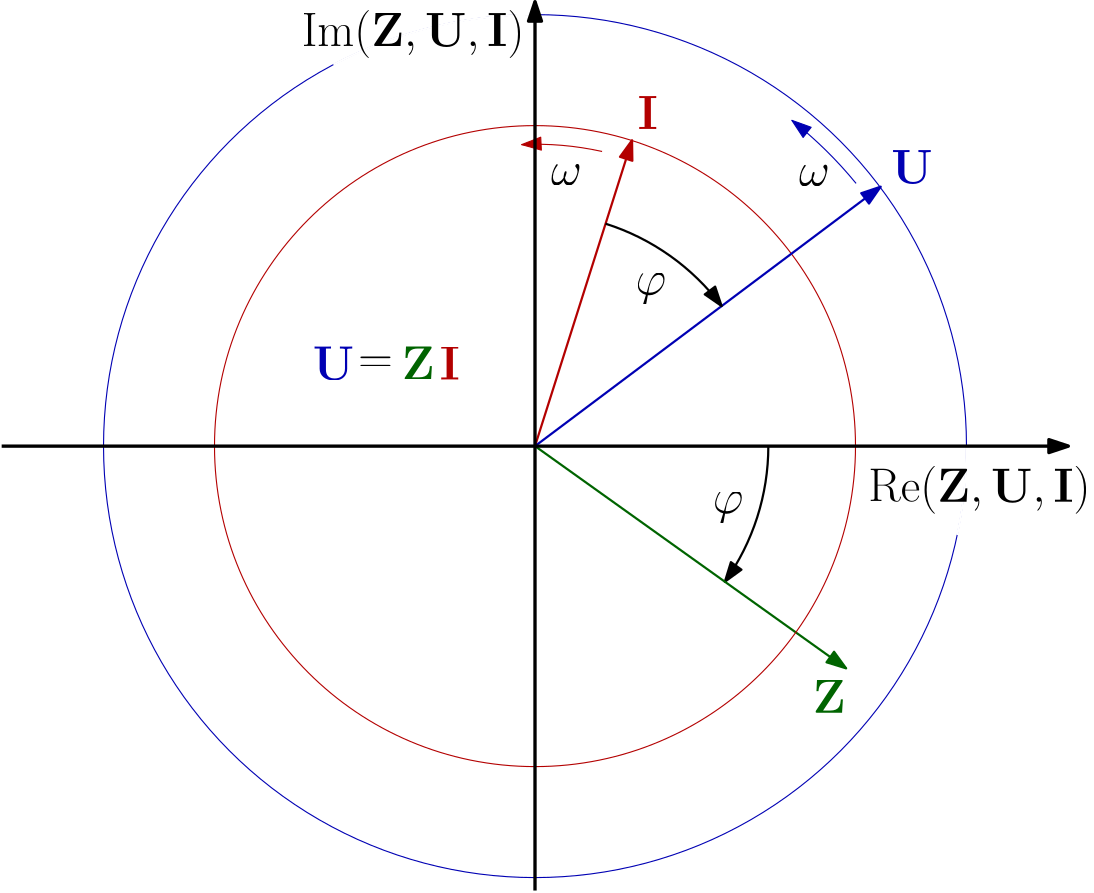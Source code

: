 <?xml version="1.0"?>
<!DOCTYPE ipe SYSTEM "ipe.dtd">
<ipe version="70212" creator="Ipe 7.2.13">
<info created="D:20200928170130" modified="D:20200928205914"/>
<ipestyle name="basic">
<symbol name="arrow/arc(spx)">
<path stroke="sym-stroke" fill="sym-stroke" pen="sym-pen">
0 0 m
-1 0.333 l
-1 -0.333 l
h
</path>
</symbol>
<symbol name="arrow/farc(spx)">
<path stroke="sym-stroke" fill="white" pen="sym-pen">
0 0 m
-1 0.333 l
-1 -0.333 l
h
</path>
</symbol>
<symbol name="arrow/ptarc(spx)">
<path stroke="sym-stroke" fill="sym-stroke" pen="sym-pen">
0 0 m
-1 0.333 l
-0.8 0 l
-1 -0.333 l
h
</path>
</symbol>
<symbol name="arrow/fptarc(spx)">
<path stroke="sym-stroke" fill="white" pen="sym-pen">
0 0 m
-1 0.333 l
-0.8 0 l
-1 -0.333 l
h
</path>
</symbol>
<symbol name="mark/circle(sx)" transformations="translations">
<path fill="sym-stroke">
0.6 0 0 0.6 0 0 e
0.4 0 0 0.4 0 0 e
</path>
</symbol>
<symbol name="mark/disk(sx)" transformations="translations">
<path fill="sym-stroke">
0.6 0 0 0.6 0 0 e
</path>
</symbol>
<symbol name="mark/fdisk(sfx)" transformations="translations">
<group>
<path fill="sym-fill">
0.5 0 0 0.5 0 0 e
</path>
<path fill="sym-stroke" fillrule="eofill">
0.6 0 0 0.6 0 0 e
0.4 0 0 0.4 0 0 e
</path>
</group>
</symbol>
<symbol name="mark/box(sx)" transformations="translations">
<path fill="sym-stroke" fillrule="eofill">
-0.6 -0.6 m
0.6 -0.6 l
0.6 0.6 l
-0.6 0.6 l
h
-0.4 -0.4 m
0.4 -0.4 l
0.4 0.4 l
-0.4 0.4 l
h
</path>
</symbol>
<symbol name="mark/square(sx)" transformations="translations">
<path fill="sym-stroke">
-0.6 -0.6 m
0.6 -0.6 l
0.6 0.6 l
-0.6 0.6 l
h
</path>
</symbol>
<symbol name="mark/fsquare(sfx)" transformations="translations">
<group>
<path fill="sym-fill">
-0.5 -0.5 m
0.5 -0.5 l
0.5 0.5 l
-0.5 0.5 l
h
</path>
<path fill="sym-stroke" fillrule="eofill">
-0.6 -0.6 m
0.6 -0.6 l
0.6 0.6 l
-0.6 0.6 l
h
-0.4 -0.4 m
0.4 -0.4 l
0.4 0.4 l
-0.4 0.4 l
h
</path>
</group>
</symbol>
<symbol name="mark/cross(sx)" transformations="translations">
<group>
<path fill="sym-stroke">
-0.43 -0.57 m
0.57 0.43 l
0.43 0.57 l
-0.57 -0.43 l
h
</path>
<path fill="sym-stroke">
-0.43 0.57 m
0.57 -0.43 l
0.43 -0.57 l
-0.57 0.43 l
h
</path>
</group>
</symbol>
<symbol name="arrow/fnormal(spx)">
<path stroke="sym-stroke" fill="white" pen="sym-pen">
0 0 m
-1 0.333 l
-1 -0.333 l
h
</path>
</symbol>
<symbol name="arrow/pointed(spx)">
<path stroke="sym-stroke" fill="sym-stroke" pen="sym-pen">
0 0 m
-1 0.333 l
-0.8 0 l
-1 -0.333 l
h
</path>
</symbol>
<symbol name="arrow/fpointed(spx)">
<path stroke="sym-stroke" fill="white" pen="sym-pen">
0 0 m
-1 0.333 l
-0.8 0 l
-1 -0.333 l
h
</path>
</symbol>
<symbol name="arrow/linear(spx)">
<path stroke="sym-stroke" pen="sym-pen">
-1 0.333 m
0 0 l
-1 -0.333 l
</path>
</symbol>
<symbol name="arrow/fdouble(spx)">
<path stroke="sym-stroke" fill="white" pen="sym-pen">
0 0 m
-1 0.333 l
-1 -0.333 l
h
-1 0 m
-2 0.333 l
-2 -0.333 l
h
</path>
</symbol>
<symbol name="arrow/double(spx)">
<path stroke="sym-stroke" fill="sym-stroke" pen="sym-pen">
0 0 m
-1 0.333 l
-1 -0.333 l
h
-1 0 m
-2 0.333 l
-2 -0.333 l
h
</path>
</symbol>
<pen name="heavier" value="0.8"/>
<pen name="fat" value="1.2"/>
<pen name="ultrafat" value="2"/>
<symbolsize name="large" value="5"/>
<symbolsize name="small" value="2"/>
<symbolsize name="tiny" value="1.1"/>
<arrowsize name="large" value="10"/>
<arrowsize name="small" value="5"/>
<arrowsize name="tiny" value="3"/>
<color name="red" value="1 0 0"/>
<color name="green" value="0 1 0"/>
<color name="blue" value="0 0 1"/>
<color name="yellow" value="1 1 0"/>
<color name="orange" value="1 0.647 0"/>
<color name="gold" value="1 0.843 0"/>
<color name="purple" value="0.627 0.125 0.941"/>
<color name="gray" value="0.745"/>
<color name="brown" value="0.647 0.165 0.165"/>
<color name="navy" value="0 0 0.502"/>
<color name="pink" value="1 0.753 0.796"/>
<color name="seagreen" value="0.18 0.545 0.341"/>
<color name="turquoise" value="0.251 0.878 0.816"/>
<color name="violet" value="0.933 0.51 0.933"/>
<color name="darkblue" value="0 0 0.545"/>
<color name="darkcyan" value="0 0.545 0.545"/>
<color name="darkgray" value="0.663"/>
<color name="darkgreen" value="0 0.392 0"/>
<color name="darkmagenta" value="0.545 0 0.545"/>
<color name="darkorange" value="1 0.549 0"/>
<color name="darkred" value="0.545 0 0"/>
<color name="lightblue" value="0.678 0.847 0.902"/>
<color name="lightcyan" value="0.878 1 1"/>
<color name="lightgray" value="0.827"/>
<color name="lightgreen" value="0.565 0.933 0.565"/>
<color name="lightyellow" value="1 1 0.878"/>
<dashstyle name="dashed" value="[4] 0"/>
<dashstyle name="dotted" value="[1 3] 0"/>
<dashstyle name="dash dotted" value="[4 2 1 2] 0"/>
<dashstyle name="dash dot dotted" value="[4 2 1 2 1 2] 0"/>
<textsize name="large" value="\large"/>
<textsize name="Large" value="\Large"/>
<textsize name="LARGE" value="\LARGE"/>
<textsize name="huge" value="\huge"/>
<textsize name="Huge" value="\Huge"/>
<textsize name="small" value="\small"/>
<textsize name="footnote" value="\footnotesize"/>
<textsize name="tiny" value="\tiny"/>
<textstyle name="center" begin="\begin{center}" end="\end{center}"/>
<textstyle name="itemize" begin="\begin{itemize}" end="\end{itemize}"/>
<textstyle name="item" begin="\begin{itemize}\item{}" end="\end{itemize}"/>
<gridsize name="4 pts" value="4"/>
<gridsize name="8 pts (~3 mm)" value="8"/>
<gridsize name="16 pts (~6 mm)" value="16"/>
<gridsize name="32 pts (~12 mm)" value="32"/>
<gridsize name="10 pts (~3.5 mm)" value="10"/>
<gridsize name="20 pts (~7 mm)" value="20"/>
<gridsize name="14 pts (~5 mm)" value="14"/>
<gridsize name="28 pts (~10 mm)" value="28"/>
<gridsize name="56 pts (~20 mm)" value="56"/>
<anglesize name="90 deg" value="90"/>
<anglesize name="60 deg" value="60"/>
<anglesize name="45 deg" value="45"/>
<anglesize name="30 deg" value="30"/>
<anglesize name="22.5 deg" value="22.5"/>
<opacity name="10%" value="0.1"/>
<opacity name="30%" value="0.3"/>
<opacity name="50%" value="0.5"/>
<opacity name="75%" value="0.75"/>
<tiling name="falling" angle="-60" step="4" width="1"/>
<tiling name="rising" angle="30" step="4" width="1"/>
</ipestyle>
<ipestyle name="basic">
<symbol name="arrow/arc(spx)">
<path stroke="sym-stroke" fill="sym-stroke" pen="sym-pen">
0 0 m
-1 0.333 l
-1 -0.333 l
h
</path>
</symbol>
<symbol name="arrow/farc(spx)">
<path stroke="sym-stroke" fill="white" pen="sym-pen">
0 0 m
-1 0.333 l
-1 -0.333 l
h
</path>
</symbol>
<symbol name="arrow/ptarc(spx)">
<path stroke="sym-stroke" fill="sym-stroke" pen="sym-pen">
0 0 m
-1 0.333 l
-0.8 0 l
-1 -0.333 l
h
</path>
</symbol>
<symbol name="arrow/fptarc(spx)">
<path stroke="sym-stroke" fill="white" pen="sym-pen">
0 0 m
-1 0.333 l
-0.8 0 l
-1 -0.333 l
h
</path>
</symbol>
<symbol name="mark/circle(sx)" transformations="translations">
<path fill="sym-stroke">
0.6 0 0 0.6 0 0 e
0.4 0 0 0.4 0 0 e
</path>
</symbol>
<symbol name="mark/disk(sx)" transformations="translations">
<path fill="sym-stroke">
0.6 0 0 0.6 0 0 e
</path>
</symbol>
<symbol name="mark/fdisk(sfx)" transformations="translations">
<group>
<path fill="sym-fill">
0.5 0 0 0.5 0 0 e
</path>
<path fill="sym-stroke" fillrule="eofill">
0.6 0 0 0.6 0 0 e
0.4 0 0 0.4 0 0 e
</path>
</group>
</symbol>
<symbol name="mark/box(sx)" transformations="translations">
<path fill="sym-stroke" fillrule="eofill">
-0.6 -0.6 m
0.6 -0.6 l
0.6 0.6 l
-0.6 0.6 l
h
-0.4 -0.4 m
0.4 -0.4 l
0.4 0.4 l
-0.4 0.4 l
h
</path>
</symbol>
<symbol name="mark/square(sx)" transformations="translations">
<path fill="sym-stroke">
-0.6 -0.6 m
0.6 -0.6 l
0.6 0.6 l
-0.6 0.6 l
h
</path>
</symbol>
<symbol name="mark/fsquare(sfx)" transformations="translations">
<group>
<path fill="sym-fill">
-0.5 -0.5 m
0.5 -0.5 l
0.5 0.5 l
-0.5 0.5 l
h
</path>
<path fill="sym-stroke" fillrule="eofill">
-0.6 -0.6 m
0.6 -0.6 l
0.6 0.6 l
-0.6 0.6 l
h
-0.4 -0.4 m
0.4 -0.4 l
0.4 0.4 l
-0.4 0.4 l
h
</path>
</group>
</symbol>
<symbol name="mark/cross(sx)" transformations="translations">
<group>
<path fill="sym-stroke">
-0.43 -0.57 m
0.57 0.43 l
0.43 0.57 l
-0.57 -0.43 l
h
</path>
<path fill="sym-stroke">
-0.43 0.57 m
0.57 -0.43 l
0.43 -0.57 l
-0.57 0.43 l
h
</path>
</group>
</symbol>
<symbol name="arrow/fnormal(spx)">
<path stroke="sym-stroke" fill="white" pen="sym-pen">
0 0 m
-1 0.333 l
-1 -0.333 l
h
</path>
</symbol>
<symbol name="arrow/pointed(spx)">
<path stroke="sym-stroke" fill="sym-stroke" pen="sym-pen">
0 0 m
-1 0.333 l
-0.8 0 l
-1 -0.333 l
h
</path>
</symbol>
<symbol name="arrow/fpointed(spx)">
<path stroke="sym-stroke" fill="white" pen="sym-pen">
0 0 m
-1 0.333 l
-0.8 0 l
-1 -0.333 l
h
</path>
</symbol>
<symbol name="arrow/linear(spx)">
<path stroke="sym-stroke" pen="sym-pen">
-1 0.333 m
0 0 l
-1 -0.333 l
</path>
</symbol>
<symbol name="arrow/fdouble(spx)">
<path stroke="sym-stroke" fill="white" pen="sym-pen">
0 0 m
-1 0.333 l
-1 -0.333 l
h
-1 0 m
-2 0.333 l
-2 -0.333 l
h
</path>
</symbol>
<symbol name="arrow/double(spx)">
<path stroke="sym-stroke" fill="sym-stroke" pen="sym-pen">
0 0 m
-1 0.333 l
-1 -0.333 l
h
-1 0 m
-2 0.333 l
-2 -0.333 l
h
</path>
</symbol>
<pen name="heavier" value="0.8"/>
<pen name="fat" value="1.2"/>
<pen name="ultrafat" value="2"/>
<symbolsize name="large" value="5"/>
<symbolsize name="small" value="2"/>
<symbolsize name="tiny" value="1.1"/>
<arrowsize name="large" value="10"/>
<arrowsize name="small" value="5"/>
<arrowsize name="tiny" value="3"/>
<color name="red" value="1 0 0"/>
<color name="green" value="0 1 0"/>
<color name="blue" value="0 0 1"/>
<color name="yellow" value="1 1 0"/>
<color name="orange" value="1 0.647 0"/>
<color name="gold" value="1 0.843 0"/>
<color name="purple" value="0.627 0.125 0.941"/>
<color name="gray" value="0.745"/>
<color name="brown" value="0.647 0.165 0.165"/>
<color name="navy" value="0 0 0.502"/>
<color name="pink" value="1 0.753 0.796"/>
<color name="seagreen" value="0.18 0.545 0.341"/>
<color name="turquoise" value="0.251 0.878 0.816"/>
<color name="violet" value="0.933 0.51 0.933"/>
<color name="darkblue" value="0 0 0.545"/>
<color name="darkcyan" value="0 0.545 0.545"/>
<color name="darkgray" value="0.663"/>
<color name="darkgreen" value="0 0.392 0"/>
<color name="darkmagenta" value="0.545 0 0.545"/>
<color name="darkorange" value="1 0.549 0"/>
<color name="darkred" value="0.545 0 0"/>
<color name="lightblue" value="0.678 0.847 0.902"/>
<color name="lightcyan" value="0.878 1 1"/>
<color name="lightgray" value="0.827"/>
<color name="lightgreen" value="0.565 0.933 0.565"/>
<color name="lightyellow" value="1 1 0.878"/>
<color name="curr" value="0.7 0 0"/>
<color name="volt" value="0 0 0.7"/>
<dashstyle name="dashed" value="[4] 0"/>
<dashstyle name="dotted" value="[1 3] 0"/>
<dashstyle name="dash dotted" value="[4 2 1 2] 0"/>
<dashstyle name="dash dot dotted" value="[4 2 1 2 1 2] 0"/>
<textsize name="large" value="\large"/>
<textsize name="Large" value="\Large"/>
<textsize name="LARGE" value="\LARGE"/>
<textsize name="huge" value="\huge"/>
<textsize name="Huge" value="\Huge"/>
<textsize name="small" value="\small"/>
<textsize name="footnote" value="\footnotesize"/>
<textsize name="tiny" value="\tiny"/>
<textstyle name="center" begin="\begin{center}" end="\end{center}"/>
<textstyle name="itemize" begin="\begin{itemize}" end="\end{itemize}"/>
<textstyle name="item" begin="\begin{itemize}\item{}" end="\end{itemize}"/>
<gridsize name="4 pts" value="4"/>
<gridsize name="8 pts (~3 mm)" value="8"/>
<gridsize name="16 pts (~6 mm)" value="16"/>
<gridsize name="32 pts (~12 mm)" value="32"/>
<gridsize name="10 pts (~3.5 mm)" value="10"/>
<gridsize name="20 pts (~7 mm)" value="20"/>
<gridsize name="14 pts (~5 mm)" value="14"/>
<gridsize name="28 pts (~10 mm)" value="28"/>
<gridsize name="56 pts (~20 mm)" value="56"/>
<anglesize name="90 deg" value="90"/>
<anglesize name="60 deg" value="60"/>
<anglesize name="45 deg" value="45"/>
<anglesize name="30 deg" value="30"/>
<anglesize name="22.5 deg" value="22.5"/>
<opacity name="10%" value="0.1"/>
<opacity name="30%" value="0.3"/>
<opacity name="50%" value="0.5"/>
<opacity name="75%" value="0.75"/>
<tiling name="falling" angle="-60" step="4" width="1"/>
<tiling name="rising" angle="30" step="4" width="1"/>
</ipestyle>
<page>
<layer name="alpha"/>
<layer name="beta"/>
<layer name="gamma"/>
<layer name="delta"/>
<layer name="epsilon"/>
<layer name="zeta"/>
<layer name="eta"/>
<layer name="theta"/>
<view layers="theta" active="theta"/>
<path layer="gamma" stroke="black" pen="heavier" arrow="normal/normal">
340 576 m
84 0 0 -84 256 576 324.354 527.176 a
</path>
<path layer="delta" stroke="darkgreen" pen="heavier" arrow="normal/normal">
256 576 m
368 496 l
</path>
<text matrix="1 0 0 1 16 -56" transformations="translations" pos="304 608" stroke="black" type="label" width="11.042" height="7.41" depth="3.35" valign="baseline" size="LARGE" style="math">\varphi  </text>
<path layer="epsilon" stroke="curr">
115.378 0 0 115.378 256 576 e
</path>
<text matrix="1 0 0 1 -88 24" transformations="translations" pos="416 648" stroke="curr" type="label" width="7.213" height="11.812" depth="0" valign="baseline" size="LARGE" style="math">\mathbf{I}</text>
<path matrix="0.798885 0.25882 -0.215915 0.665024 175.852 126.688" stroke="curr" pen="heavier" arrow="normal/normal">
256 576 m
368 672 l
</path>
<path stroke="curr" arrow="normal/normal">
313.224 668.498 m
108.077 0 0 108.077 256.68 576.393 286.629 680.238 a
</path>
<path layer="zeta" stroke="volt">
155.332 0 0 155.332 256 576 e
</path>
<path stroke="volt" pen="heavier" arrow="normal/normal">
256 576 m
404 624 l
</path>
<path stroke="volt" arrow="normal/normal">
396 628 m
149.345 0 0 149.345 256 576 381.494 656.964 a
</path>
<text matrix="1 0 0 1 -32 8" transformations="translations" pos="440 616" stroke="volt" type="label" width="14.884" height="11.812" depth="0" valign="baseline" size="LARGE" style="math">\mathbf{U}</text>
<path matrix="0.951223 0.308505 -0.308505 0.951223 190.186 -50.8815" stroke="black" pen="heavier" rarrow="normal/normal">
340 576 m
84 0 0 84 256 576 324.354 624.824 a
</path>
<text matrix="1 0 0 1 4 8" transformations="translations" pos="304 608" stroke="black" type="label" width="11.042" height="7.41" depth="3.35" valign="baseline" size="LARGE" style="math">\varphi </text>
<path stroke="white" pen="heavier">
408 544 m
155.332 0 0 155.332 256 576 411.332 576 a
</path>
<path stroke="white" pen="heavier">
256.014 731.305 m
155.305 0 0 155.305 256 576 183.432 713.308 a
</path>
<path layer="alpha" matrix="1 0 0 1.53846 128 -347.077" stroke="black" pen="fat" arrow="normal/normal">
128 496 m
128 704 l
</path>
<path matrix="1.41176 0 0 1 -94.1176 64" stroke="black" pen="fat" arrow="normal/normal">
112 512 m
384 512 l
</path>
<text matrix="1 0 0 1 136 -100" transformations="translations" pos="240 656" stroke="black" type="label" width="79.939" height="12.896" depth="4.29" valign="baseline" size="LARGE" style="math">\mathrm{Re}(\mathbf{Z}, \mathbf{U}, \mathbf{I})</text>
<text matrix="1 0 0 1 -36 -44" transformations="translations" pos="208 764" stroke="black" type="label" width="80.161" height="12.896" depth="4.29" valign="baseline" size="LARGE" style="math">\mathrm{Im}(\mathbf{Z}, \mathbf{U}, \mathbf{I}) </text>
<text layer="eta" matrix="1 0 0 1 -264 -16" transformations="translations" pos="440 616" stroke="volt" type="label" width="14.884" height="11.812" depth="0" valign="baseline" size="LARGE" style="math">\mathbf{U}</text>
<text matrix="1 0 0 1 -194.293 -48.043" transformations="translations" pos="416 648" stroke="curr" type="label" width="7.213" height="11.812" depth="0" valign="baseline" size="LARGE" style="math">\mathbf{I}</text>
<text matrix="1.06006 0 0 0.987302 -232.983 133.994" transformations="translations" pos="416 472" stroke="darkgreen" type="label" width="11.836" height="11.812" depth="0" valign="baseline" size="LARGE" style="math">\mathbf{Z}</text>
<text matrix="1 0 0 1 0.38 2.17607" transformations="translations" pos="192 600" stroke="black" type="label" width="12.392" height="6.121" depth="0" valign="baseline" size="LARGE" style="math">=</text>
<text layer="delta" matrix="1.06006 0 0 0.987302 -84.9829 13.9936" transformations="translations" pos="416 472" stroke="darkgreen" type="label" width="11.836" height="11.812" depth="0" valign="baseline" size="LARGE" style="math">\mathbf{Z} </text>
<text layer="epsilon" matrix="1 0 0 1 3.94695 7.19647" transformations="translations" pos="288 656" stroke="black" type="label" width="11.114" height="7.412" depth="0" valign="baseline" size="LARGE" style="math">\omega</text>
<text layer="zeta" matrix="1 0 0 1 88.3138 -21.973" transformations="translations" pos="288 656" stroke="black" type="label" width="11.114" height="7.412" depth="0" valign="baseline" size="LARGE" style="math">\omega </text>
<path layer="theta" stroke="black" pen="heavier" arrow="normal/normal">
340 576 m
84 0 0 -84 256 576 324.354 527.176 a
</path>
<path stroke="darkgreen" pen="heavier" arrow="normal/normal">
256 576 m
368 496 l
</path>
<text matrix="1 0 0 1 16 -56" transformations="translations" pos="304 608" stroke="black" type="label" width="11.042" height="7.41" depth="3.35" valign="baseline" size="LARGE" style="math">\varphi  </text>
<path stroke="curr">
115.378 0 0 115.378 256 576 e
</path>
<text matrix="0.945989 0.324198 -0.324198 0.945989 109.537 -57.7101" transformations="translations" pos="416 648" stroke="curr" type="label" width="7.213" height="11.812" depth="0" valign="baseline" size="LARGE" style="math">\mathbf{I}</text>
<path matrix="0.671828 0.503838 -0.419853 0.559106 325.847 124.972" stroke="curr" pen="heavier" arrow="normal/normal">
256 576 m
368 672 l
</path>
<path matrix="0.945989 0.324198 -0.324198 0.945989 200.565 -51.8845" stroke="curr" arrow="normal/normal">
313.224 668.498 m
108.077 0 0 108.077 256.68 576.393 286.629 680.238 a
</path>
<path stroke="volt">
155.332 0 0 155.332 256 576 e
</path>
<path matrix="0.945989 0.324198 -0.324198 0.945989 200.565 -51.8845" stroke="volt" pen="heavier" arrow="normal/normal">
256 576 m
404 624 l
</path>
<path matrix="0.945989 0.324198 -0.324198 0.945989 200.565 -51.8845" stroke="volt" arrow="normal/normal">
396 628 m
149.345 0 0 149.345 256 576 381.494 656.964 a
</path>
<text matrix="0.945989 0.324198 -0.324198 0.945989 167.699 -54.6909" transformations="translations" pos="440 616" stroke="volt" type="label" width="14.884" height="11.812" depth="0" valign="baseline" size="LARGE" style="math">\mathbf{U}</text>
<path matrix="0.79983 0.600227 -0.600227 0.79983 396.974 -38.36" stroke="black" pen="heavier" rarrow="normal/normal">
340 576 m
84 0 0 84 256 576 324.354 624.824 a
</path>
<text matrix="0.945989 0.324198 -0.324198 0.945989 201.755 -43.0198" transformations="translations" pos="304 608" stroke="black" type="label" width="11.042" height="7.41" depth="3.35" valign="baseline" size="LARGE" style="math">\varphi </text>
<path stroke="white" pen="heavier">
408 544 m
155.332 0 0 155.332 256 576 411.332 576 a
</path>
<path stroke="white" pen="heavier">
256.014 731.305 m
155.305 0 0 155.305 256 576 183.432 713.308 a
</path>
<path matrix="1 0 0 1.53846 128 -347.077" stroke="black" pen="fat" arrow="normal/normal">
128 496 m
128 704 l
</path>
<path matrix="1.41176 0 0 1 -94.1176 64" stroke="black" pen="fat" arrow="normal/normal">
112 512 m
384 512 l
</path>
<text matrix="1 0 0 1 136 -100" transformations="translations" pos="240 656" stroke="black" type="label" width="79.939" height="12.896" depth="4.29" valign="baseline" size="LARGE" style="math">\mathrm{Re}(\mathbf{Z}, \mathbf{U}, \mathbf{I}) </text>
<text matrix="1 0 0 1 -36 -44" transformations="translations" pos="208 764" stroke="black" type="label" width="80.161" height="12.896" depth="4.29" valign="baseline" size="LARGE" style="math">\mathrm{Im}(\mathbf{Z}, \mathbf{U}, \mathbf{I}) </text>
<text matrix="1 0 0 1 -264 -16" transformations="translations" pos="440 616" stroke="volt" type="label" width="14.884" height="11.812" depth="0" valign="baseline" size="LARGE" style="math">\mathbf{U}</text>
<text matrix="1 0 0 1 -194.293 -48.043" transformations="translations" pos="416 648" stroke="curr" type="label" width="7.213" height="11.812" depth="0" valign="baseline" size="LARGE" style="math">\mathbf{I}</text>
<text matrix="1.06006 0 0 0.987302 -232.983 133.994" transformations="translations" pos="416 472" stroke="darkgreen" type="label" width="11.836" height="11.812" depth="0" valign="baseline" size="LARGE" style="math">\mathbf{Z}</text>
<text matrix="1 0 0 1 0.38 2.17607" transformations="translations" pos="192 600" stroke="black" type="label" width="12.392" height="6.121" depth="0" valign="baseline" size="LARGE" style="math">=</text>
<text matrix="1.06006 0 0 0.987302 -84.9829 13.9936" transformations="translations" pos="416 472" stroke="darkgreen" type="label" width="11.836" height="11.812" depth="0" valign="baseline" size="LARGE" style="math">\mathbf{Z} </text>
<text matrix="0.945989 0.324198 -0.324198 0.945989 201.965 -43.7971" transformations="translations" pos="288 656" stroke="black" type="label" width="11.114" height="7.412" depth="0" valign="baseline" size="LARGE" style="math">\omega</text>
<text matrix="0.945989 0.324198 -0.324198 0.945989 291.232 -44.0396" transformations="translations" pos="288 656" stroke="black" type="label" width="11.114" height="7.412" depth="0" valign="baseline" size="LARGE" style="math">\omega </text>
</page>
</ipe>
